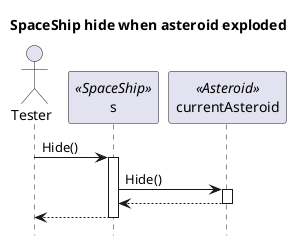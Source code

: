 @startuml
hide footbox
title SpaceShip hide when asteroid exploded

actor Tester as Tester

participant s as s <<SpaceShip>>
participant currentAsteroid as currentAsteroid <<Asteroid>>

Tester -> s : Hide()
activate s

s -> currentAsteroid ++ : Hide()

currentAsteroid --> s --

s--> Tester
deactivate s
@enduml
